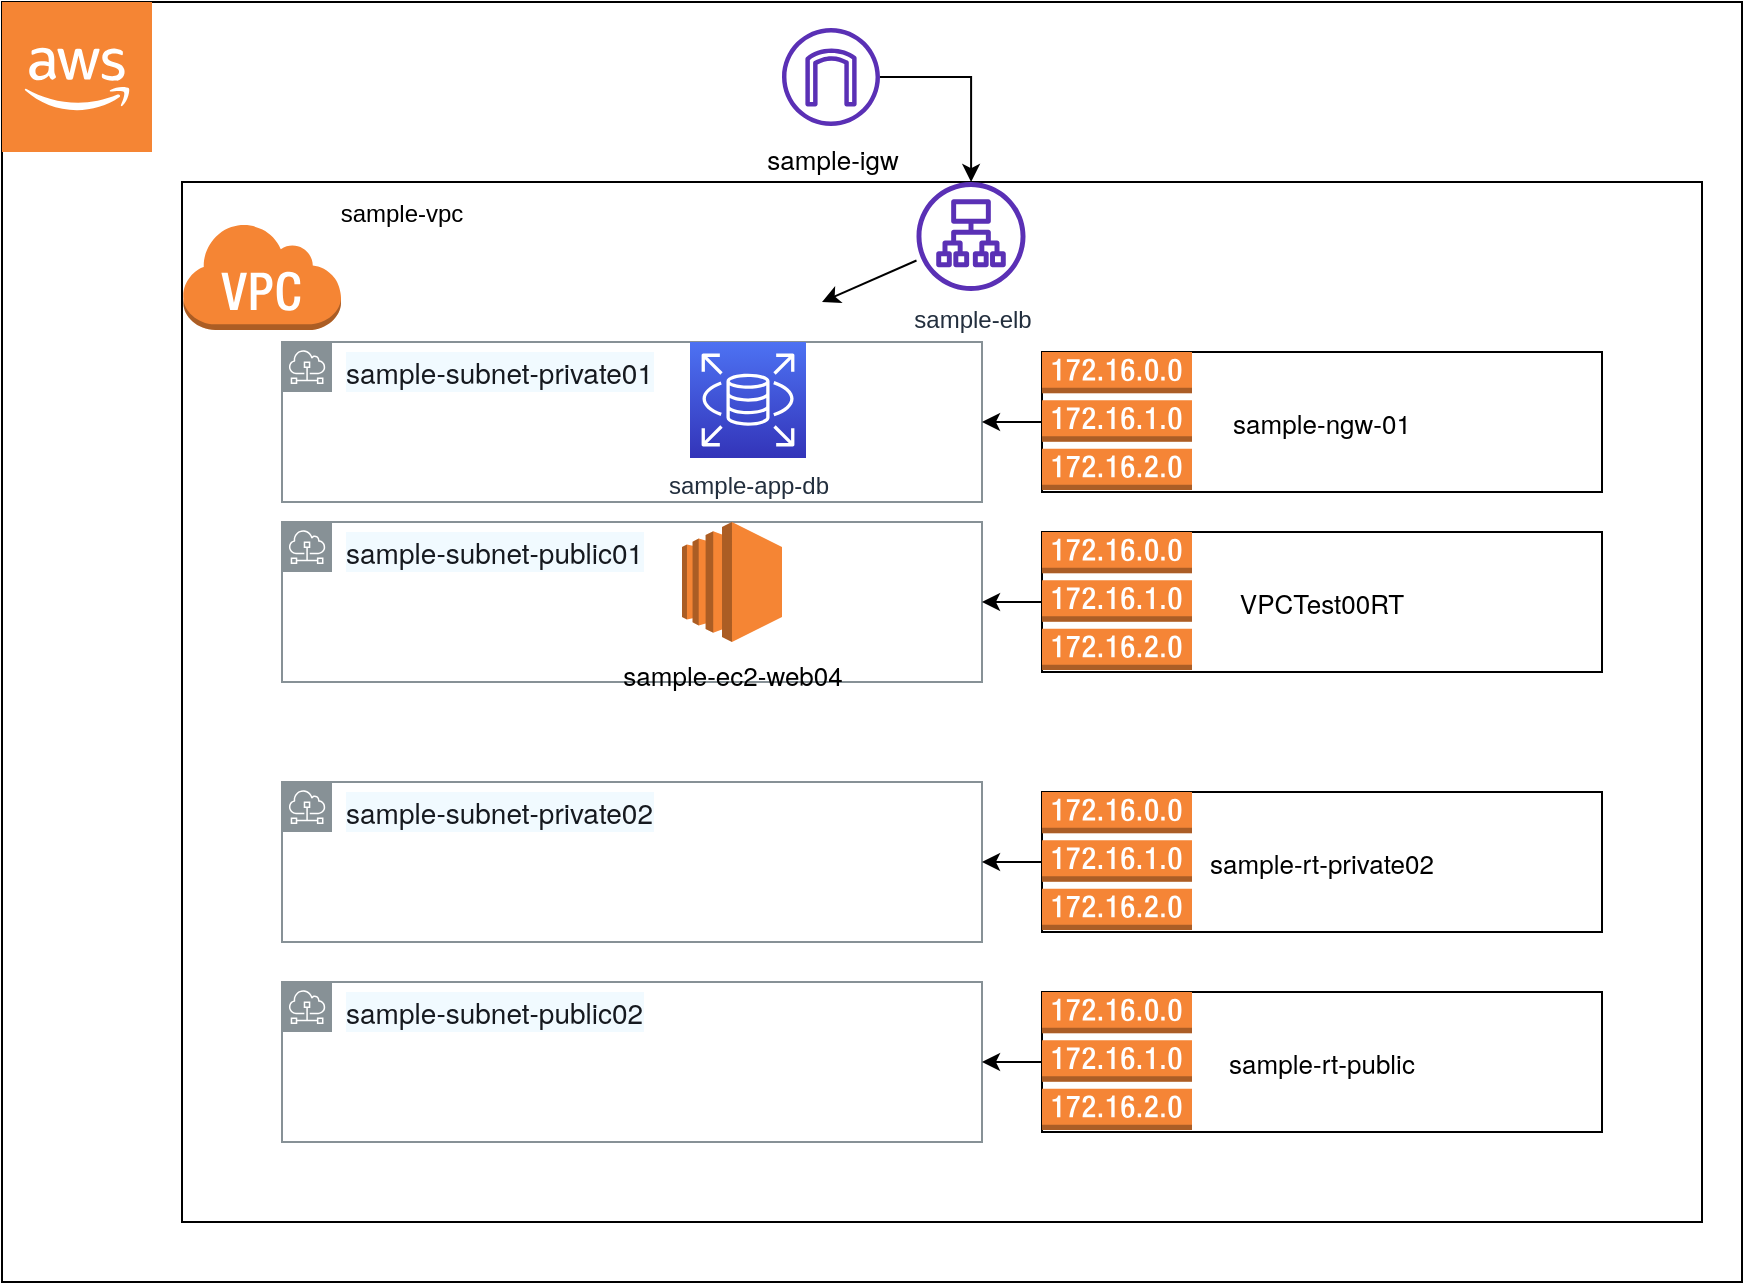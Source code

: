 <mxfile version="14.8.0" type="google"><diagram id="SKMy1OzxYi00g05AEFgq" name="ページ1"><mxGraphModel dx="975" dy="839" grid="1" gridSize="10" guides="1" tooltips="1" connect="1" arrows="1" fold="1" page="1" pageScale="1" pageWidth="827" pageHeight="1169" math="0" shadow="0"><root><mxCell id="0"/><mxCell id="1" parent="0"/><mxCell id="XQOxa-ZSxEjoSFzZjmMY-2" value="" style="rounded=0;whiteSpace=wrap;html=1;" vertex="1" parent="1"><mxGeometry x="40" y="40" width="870" height="640" as="geometry"/></mxCell><mxCell id="XQOxa-ZSxEjoSFzZjmMY-1" value="" style="outlineConnect=0;dashed=0;verticalLabelPosition=bottom;verticalAlign=top;align=center;html=1;shape=mxgraph.aws3.cloud_2;fillColor=#F58534;gradientColor=none;" vertex="1" parent="1"><mxGeometry x="40" y="40" width="75" height="75" as="geometry"/></mxCell><mxCell id="XQOxa-ZSxEjoSFzZjmMY-3" value="" style="rounded=0;whiteSpace=wrap;html=1;" vertex="1" parent="1"><mxGeometry x="130" y="130" width="760" height="520" as="geometry"/></mxCell><mxCell id="XQOxa-ZSxEjoSFzZjmMY-4" value="" style="outlineConnect=0;dashed=0;verticalLabelPosition=bottom;verticalAlign=top;align=center;html=1;shape=mxgraph.aws3.virtual_private_cloud;fillColor=#F58534;gradientColor=none;" vertex="1" parent="1"><mxGeometry x="130" y="150" width="79.5" height="54" as="geometry"/></mxCell><mxCell id="XQOxa-ZSxEjoSFzZjmMY-5" value="sample-vpc" style="text;html=1;strokeColor=none;fillColor=none;align=center;verticalAlign=middle;whiteSpace=wrap;rounded=0;" vertex="1" parent="1"><mxGeometry x="190" y="135.5" width="100" height="20" as="geometry"/></mxCell><mxCell id="XQOxa-ZSxEjoSFzZjmMY-15" value="&lt;span style=&quot;color: rgb(22 , 25 , 31) ; font-family: &amp;#34;amazon ember&amp;#34; , &amp;#34;helvetica neue&amp;#34; , &amp;#34;roboto&amp;#34; , &amp;#34;arial&amp;#34; , sans-serif ; font-size: 14px ; background-color: rgb(241 , 250 , 255)&quot;&gt;sample-subnet-private01&lt;/span&gt;" style="outlineConnect=0;gradientColor=none;html=1;whiteSpace=wrap;fontSize=12;fontStyle=0;shape=mxgraph.aws4.group;grIcon=mxgraph.aws4.group_subnet;strokeColor=#879196;fillColor=none;verticalAlign=top;align=left;spacingLeft=30;fontColor=#879196;dashed=0;" vertex="1" parent="1"><mxGeometry x="180" y="210" width="350" height="80" as="geometry"/></mxCell><mxCell id="XQOxa-ZSxEjoSFzZjmMY-17" value="&lt;span style=&quot;color: rgb(22 , 25 , 31) ; font-family: &amp;#34;amazon ember&amp;#34; , &amp;#34;helvetica neue&amp;#34; , &amp;#34;roboto&amp;#34; , &amp;#34;arial&amp;#34; , sans-serif ; font-size: 14px ; background-color: rgb(241 , 250 , 255)&quot;&gt;sample-subnet-public01&lt;/span&gt;" style="outlineConnect=0;gradientColor=none;html=1;whiteSpace=wrap;fontSize=12;fontStyle=0;shape=mxgraph.aws4.group;grIcon=mxgraph.aws4.group_subnet;strokeColor=#879196;fillColor=none;verticalAlign=top;align=left;spacingLeft=30;fontColor=#879196;dashed=0;" vertex="1" parent="1"><mxGeometry x="180" y="300" width="350" height="80" as="geometry"/></mxCell><mxCell id="XQOxa-ZSxEjoSFzZjmMY-18" value="&lt;span style=&quot;color: rgb(22 , 25 , 31) ; font-family: &amp;#34;amazon ember&amp;#34; , &amp;#34;helvetica neue&amp;#34; , &amp;#34;roboto&amp;#34; , &amp;#34;arial&amp;#34; , sans-serif ; font-size: 14px ; background-color: rgb(241 , 250 , 255)&quot;&gt;sample-subnet-private02&lt;/span&gt;" style="outlineConnect=0;gradientColor=none;html=1;whiteSpace=wrap;fontSize=12;fontStyle=0;shape=mxgraph.aws4.group;grIcon=mxgraph.aws4.group_subnet;strokeColor=#879196;fillColor=none;verticalAlign=top;align=left;spacingLeft=30;fontColor=#879196;dashed=0;" vertex="1" parent="1"><mxGeometry x="180" y="430" width="350" height="80" as="geometry"/></mxCell><mxCell id="XQOxa-ZSxEjoSFzZjmMY-19" value="&lt;span style=&quot;color: rgb(22 , 25 , 31) ; font-family: &amp;#34;amazon ember&amp;#34; , &amp;#34;helvetica neue&amp;#34; , &amp;#34;roboto&amp;#34; , &amp;#34;arial&amp;#34; , sans-serif ; font-size: 14px ; background-color: rgb(241 , 250 , 255)&quot;&gt;sample-subnet-public02&lt;/span&gt;" style="outlineConnect=0;gradientColor=none;html=1;whiteSpace=wrap;fontSize=12;fontStyle=0;shape=mxgraph.aws4.group;grIcon=mxgraph.aws4.group_subnet;strokeColor=#879196;fillColor=none;verticalAlign=top;align=left;spacingLeft=30;fontColor=#879196;dashed=0;" vertex="1" parent="1"><mxGeometry x="180" y="530" width="350" height="80" as="geometry"/></mxCell><mxCell id="XQOxa-ZSxEjoSFzZjmMY-34" value="" style="edgeStyle=orthogonalEdgeStyle;rounded=0;orthogonalLoop=1;jettySize=auto;html=1;" edge="1" parent="1" source="XQOxa-ZSxEjoSFzZjmMY-22" target="XQOxa-ZSxEjoSFzZjmMY-18"><mxGeometry relative="1" as="geometry"/></mxCell><mxCell id="XQOxa-ZSxEjoSFzZjmMY-22" value="&lt;p class=&quot;p1&quot; style=&quot;margin: 0px ; font-stretch: normal ; font-size: 13px ; line-height: normal ; font-family: &amp;#34;helvetica neue&amp;#34;&quot;&gt;sample-rt-private02&lt;/p&gt;" style="rounded=0;whiteSpace=wrap;html=1;" vertex="1" parent="1"><mxGeometry x="560" y="435" width="280" height="70" as="geometry"/></mxCell><mxCell id="XQOxa-ZSxEjoSFzZjmMY-23" value="" style="outlineConnect=0;dashed=0;verticalLabelPosition=bottom;verticalAlign=top;align=center;html=1;shape=mxgraph.aws3.route_table;fillColor=#F58536;gradientColor=none;" vertex="1" parent="1"><mxGeometry x="560" y="435" width="75" height="69" as="geometry"/></mxCell><mxCell id="XQOxa-ZSxEjoSFzZjmMY-35" value="" style="edgeStyle=orthogonalEdgeStyle;rounded=0;orthogonalLoop=1;jettySize=auto;html=1;" edge="1" parent="1" source="XQOxa-ZSxEjoSFzZjmMY-24" target="XQOxa-ZSxEjoSFzZjmMY-19"><mxGeometry relative="1" as="geometry"/></mxCell><mxCell id="XQOxa-ZSxEjoSFzZjmMY-24" value="&lt;p class=&quot;p1&quot; style=&quot;margin: 0px ; font-stretch: normal ; font-size: 13px ; line-height: normal ; font-family: &amp;#34;helvetica neue&amp;#34;&quot;&gt;sample-rt-public&lt;/p&gt;" style="rounded=0;whiteSpace=wrap;html=1;" vertex="1" parent="1"><mxGeometry x="560" y="535" width="280" height="70" as="geometry"/></mxCell><mxCell id="XQOxa-ZSxEjoSFzZjmMY-25" value="" style="outlineConnect=0;dashed=0;verticalLabelPosition=bottom;verticalAlign=top;align=center;html=1;shape=mxgraph.aws3.route_table;fillColor=#F58536;gradientColor=none;" vertex="1" parent="1"><mxGeometry x="560" y="535" width="75" height="69" as="geometry"/></mxCell><mxCell id="XQOxa-ZSxEjoSFzZjmMY-33" value="" style="edgeStyle=orthogonalEdgeStyle;rounded=0;orthogonalLoop=1;jettySize=auto;html=1;" edge="1" parent="1" source="XQOxa-ZSxEjoSFzZjmMY-26" target="XQOxa-ZSxEjoSFzZjmMY-17"><mxGeometry relative="1" as="geometry"/></mxCell><mxCell id="XQOxa-ZSxEjoSFzZjmMY-26" value="&lt;p class=&quot;p1&quot; style=&quot;margin: 0px ; font-stretch: normal ; font-size: 13px ; line-height: normal ; font-family: &amp;#34;helvetica neue&amp;#34;&quot;&gt;VPCTest00RT&lt;/p&gt;" style="rounded=0;whiteSpace=wrap;html=1;" vertex="1" parent="1"><mxGeometry x="560" y="305" width="280" height="70" as="geometry"/></mxCell><mxCell id="XQOxa-ZSxEjoSFzZjmMY-27" value="" style="outlineConnect=0;dashed=0;verticalLabelPosition=bottom;verticalAlign=top;align=center;html=1;shape=mxgraph.aws3.route_table;fillColor=#F58536;gradientColor=none;" vertex="1" parent="1"><mxGeometry x="560" y="305" width="75" height="69" as="geometry"/></mxCell><mxCell id="XQOxa-ZSxEjoSFzZjmMY-32" value="" style="edgeStyle=orthogonalEdgeStyle;rounded=0;orthogonalLoop=1;jettySize=auto;html=1;" edge="1" parent="1" source="XQOxa-ZSxEjoSFzZjmMY-28" target="XQOxa-ZSxEjoSFzZjmMY-15"><mxGeometry relative="1" as="geometry"/></mxCell><mxCell id="XQOxa-ZSxEjoSFzZjmMY-28" value="&lt;p class=&quot;p1&quot; style=&quot;margin: 0px ; font-stretch: normal ; font-size: 13px ; line-height: normal ; font-family: &amp;#34;helvetica neue&amp;#34;&quot;&gt;sample-ngw-01&lt;/p&gt;" style="rounded=0;whiteSpace=wrap;html=1;" vertex="1" parent="1"><mxGeometry x="560" y="215" width="280" height="70" as="geometry"/></mxCell><mxCell id="XQOxa-ZSxEjoSFzZjmMY-29" value="" style="outlineConnect=0;dashed=0;verticalLabelPosition=bottom;verticalAlign=top;align=center;html=1;shape=mxgraph.aws3.route_table;fillColor=#F58536;gradientColor=none;" vertex="1" parent="1"><mxGeometry x="560" y="215" width="75" height="69" as="geometry"/></mxCell><mxCell id="XQOxa-ZSxEjoSFzZjmMY-43" value="" style="edgeStyle=orthogonalEdgeStyle;rounded=0;orthogonalLoop=1;jettySize=auto;html=1;" edge="1" parent="1" source="XQOxa-ZSxEjoSFzZjmMY-36" target="XQOxa-ZSxEjoSFzZjmMY-38"><mxGeometry relative="1" as="geometry"><mxPoint x="551.75" y="77.5" as="targetPoint"/></mxGeometry></mxCell><mxCell id="XQOxa-ZSxEjoSFzZjmMY-36" value="&lt;p class=&quot;p1&quot; style=&quot;margin: 0px ; font-stretch: normal ; font-size: 13px ; line-height: normal ; font-family: &amp;#34;helvetica neue&amp;#34; ; color: rgb(0 , 0 , 0)&quot;&gt;sample-igw&lt;/p&gt;" style="outlineConnect=0;fontColor=#232F3E;gradientColor=none;fillColor=#5A30B5;strokeColor=none;dashed=0;verticalLabelPosition=bottom;verticalAlign=top;align=center;html=1;fontSize=12;fontStyle=0;aspect=fixed;pointerEvents=1;shape=mxgraph.aws4.internet_gateway;" vertex="1" parent="1"><mxGeometry x="430" y="53" width="49" height="49" as="geometry"/></mxCell><mxCell id="XQOxa-ZSxEjoSFzZjmMY-37" value="&lt;p class=&quot;p1&quot; style=&quot;margin: 0px ; font-stretch: normal ; font-size: 13px ; line-height: normal ; font-family: &amp;#34;helvetica neue&amp;#34;&quot;&gt;sample-ec2-web04&lt;/p&gt;" style="outlineConnect=0;dashed=0;verticalLabelPosition=bottom;verticalAlign=top;align=center;html=1;shape=mxgraph.aws3.ec2;fillColor=#F58534;gradientColor=none;" vertex="1" parent="1"><mxGeometry x="380" y="300" width="50" height="60" as="geometry"/></mxCell><mxCell id="XQOxa-ZSxEjoSFzZjmMY-38" value="sample-elb" style="outlineConnect=0;fontColor=#232F3E;gradientColor=none;fillColor=#5A30B5;strokeColor=none;dashed=0;verticalLabelPosition=bottom;verticalAlign=top;align=center;html=1;fontSize=12;fontStyle=0;aspect=fixed;pointerEvents=1;shape=mxgraph.aws4.application_load_balancer;" vertex="1" parent="1"><mxGeometry x="497.25" y="130" width="54.5" height="54.5" as="geometry"/></mxCell><mxCell id="XQOxa-ZSxEjoSFzZjmMY-39" value="sample-app-db" style="points=[[0,0,0],[0.25,0,0],[0.5,0,0],[0.75,0,0],[1,0,0],[0,1,0],[0.25,1,0],[0.5,1,0],[0.75,1,0],[1,1,0],[0,0.25,0],[0,0.5,0],[0,0.75,0],[1,0.25,0],[1,0.5,0],[1,0.75,0]];outlineConnect=0;fontColor=#232F3E;gradientColor=#4D72F3;gradientDirection=north;fillColor=#3334B9;strokeColor=#ffffff;dashed=0;verticalLabelPosition=bottom;verticalAlign=top;align=center;html=1;fontSize=12;fontStyle=0;aspect=fixed;shape=mxgraph.aws4.resourceIcon;resIcon=mxgraph.aws4.rds;" vertex="1" parent="1"><mxGeometry x="384" y="210" width="58" height="58" as="geometry"/></mxCell><mxCell id="XQOxa-ZSxEjoSFzZjmMY-41" value="" style="endArrow=classic;html=1;" edge="1" parent="1" source="XQOxa-ZSxEjoSFzZjmMY-38"><mxGeometry width="50" height="50" relative="1" as="geometry"><mxPoint x="420" y="190" as="sourcePoint"/><mxPoint x="450" y="190" as="targetPoint"/></mxGeometry></mxCell></root></mxGraphModel></diagram></mxfile>